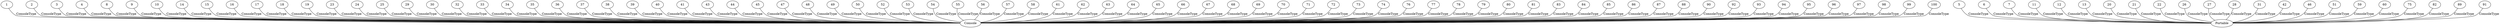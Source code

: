  
        graph "grafo" { 
        overlap = "scale"; 
        1 -- Console [label=ConsoleType]
2 -- Console [label=ConsoleType]
3 -- Console [label=ConsoleType]
4 -- Console [label=ConsoleType]
5 -- Portable [label=ConsoleType]
6 -- Portable [label=ConsoleType]
7 -- Portable [label=ConsoleType]
8 -- Console [label=ConsoleType]
9 -- Console [label=ConsoleType]
10 -- Console [label=ConsoleType]
11 -- Portable [label=ConsoleType]
12 -- Portable [label=ConsoleType]
13 -- Portable [label=ConsoleType]
14 -- Console [label=ConsoleType]
15 -- Console [label=ConsoleType]
16 -- Console [label=ConsoleType]
17 -- Console [label=ConsoleType]
18 -- Console [label=ConsoleType]
19 -- Console [label=ConsoleType]
20 -- Portable [label=ConsoleType]
21 -- Portable [label=ConsoleType]
22 -- Portable [label=ConsoleType]
23 -- Console [label=ConsoleType]
24 -- Console [label=ConsoleType]
25 -- Console [label=ConsoleType]
26 -- Portable [label=ConsoleType]
27 -- Portable [label=ConsoleType]
28 -- Portable [label=ConsoleType]
29 -- Console [label=ConsoleType]
30 -- Console [label=ConsoleType]
31 -- Portable [label=ConsoleType]
32 -- Console [label=ConsoleType]
33 -- Console [label=ConsoleType]
34 -- Console [label=ConsoleType]
35 -- Console [label=ConsoleType]
36 -- Console [label=ConsoleType]
37 -- Console [label=ConsoleType]
38 -- Console [label=ConsoleType]
39 -- Console [label=ConsoleType]
40 -- Console [label=ConsoleType]
41 -- Console [label=ConsoleType]
42 -- Portable [label=ConsoleType]
43 -- Console [label=ConsoleType]
44 -- Console [label=ConsoleType]
45 -- Console [label=ConsoleType]
46 -- Portable [label=ConsoleType]
47 -- Console [label=ConsoleType]
48 -- Console [label=ConsoleType]
49 -- Console [label=ConsoleType]
50 -- Console [label=ConsoleType]
51 -- Portable [label=ConsoleType]
52 -- Console [label=ConsoleType]
53 -- Console [label=ConsoleType]
54 -- Console [label=ConsoleType]
55 -- Console [label=ConsoleType]
56 -- Console [label=ConsoleType]
57 -- Console [label=ConsoleType]
58 -- Console [label=ConsoleType]
59 -- Portable [label=ConsoleType]
60 -- Portable [label=ConsoleType]
61 -- Console [label=ConsoleType]
62 -- Console [label=ConsoleType]
63 -- Console [label=ConsoleType]
64 -- Console [label=ConsoleType]
65 -- Console [label=ConsoleType]
66 -- Console [label=ConsoleType]
67 -- Console [label=ConsoleType]
68 -- Console [label=ConsoleType]
69 -- Console [label=ConsoleType]
70 -- Console [label=ConsoleType]
71 -- Console [label=ConsoleType]
72 -- Console [label=ConsoleType]
73 -- Console [label=ConsoleType]
74 -- Console [label=ConsoleType]
75 -- Portable [label=ConsoleType]
76 -- Console [label=ConsoleType]
77 -- Console [label=ConsoleType]
78 -- Console [label=ConsoleType]
79 -- Console [label=ConsoleType]
80 -- Console [label=ConsoleType]
81 -- Console [label=ConsoleType]
82 -- Portable [label=ConsoleType]
83 -- Console [label=ConsoleType]
84 -- Console [label=ConsoleType]
85 -- Console [label=ConsoleType]
86 -- Console [label=ConsoleType]
87 -- Console [label=ConsoleType]
88 -- Console [label=ConsoleType]
89 -- Portable [label=ConsoleType]
90 -- Console [label=ConsoleType]
91 -- Portable [label=ConsoleType]
92 -- Console [label=ConsoleType]
93 -- Console [label=ConsoleType]
94 -- Console [label=ConsoleType]
95 -- Console [label=ConsoleType]
96 -- Console [label=ConsoleType]
97 -- Console [label=ConsoleType]
98 -- Console [label=ConsoleType]
99 -- Console [label=ConsoleType]
100 -- Console [label=ConsoleType]
}
